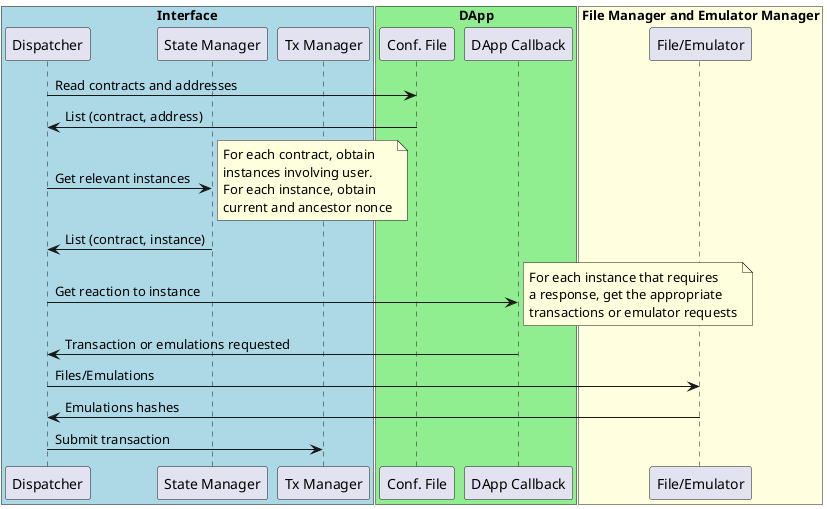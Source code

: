 @startuml
box "Interface" #LightBlue
  participant "Dispatcher" as D
  participant "State Manager" as SM
  participant "Tx Manager" as TM
end box
box "DApp" #LightGreen
  participant "Conf. File" as CF
  participant "DApp Callback" as DC
end box
box "File Manager and Emulator Manager" #LightYellow
participant "File/Emulator" as others
D -> CF : Read contracts and addresses
CF -> D : List (contract, address)
D -> SM : Get relevant instances
note right
  For each contract, obtain
  instances involving user.
  For each instance, obtain
  current and ancestor nonce
end note
SM -> D : List (contract, instance)
D -> DC : Get reaction to instance
note right
  For each instance that requires
  a response, get the appropriate
  transactions or emulator requests
end note
DC -> D : Transaction or emulations requested
D -> others : Files/Emulations
others -> D : Emulations hashes
D -> TM : Submit transaction
@enduml
